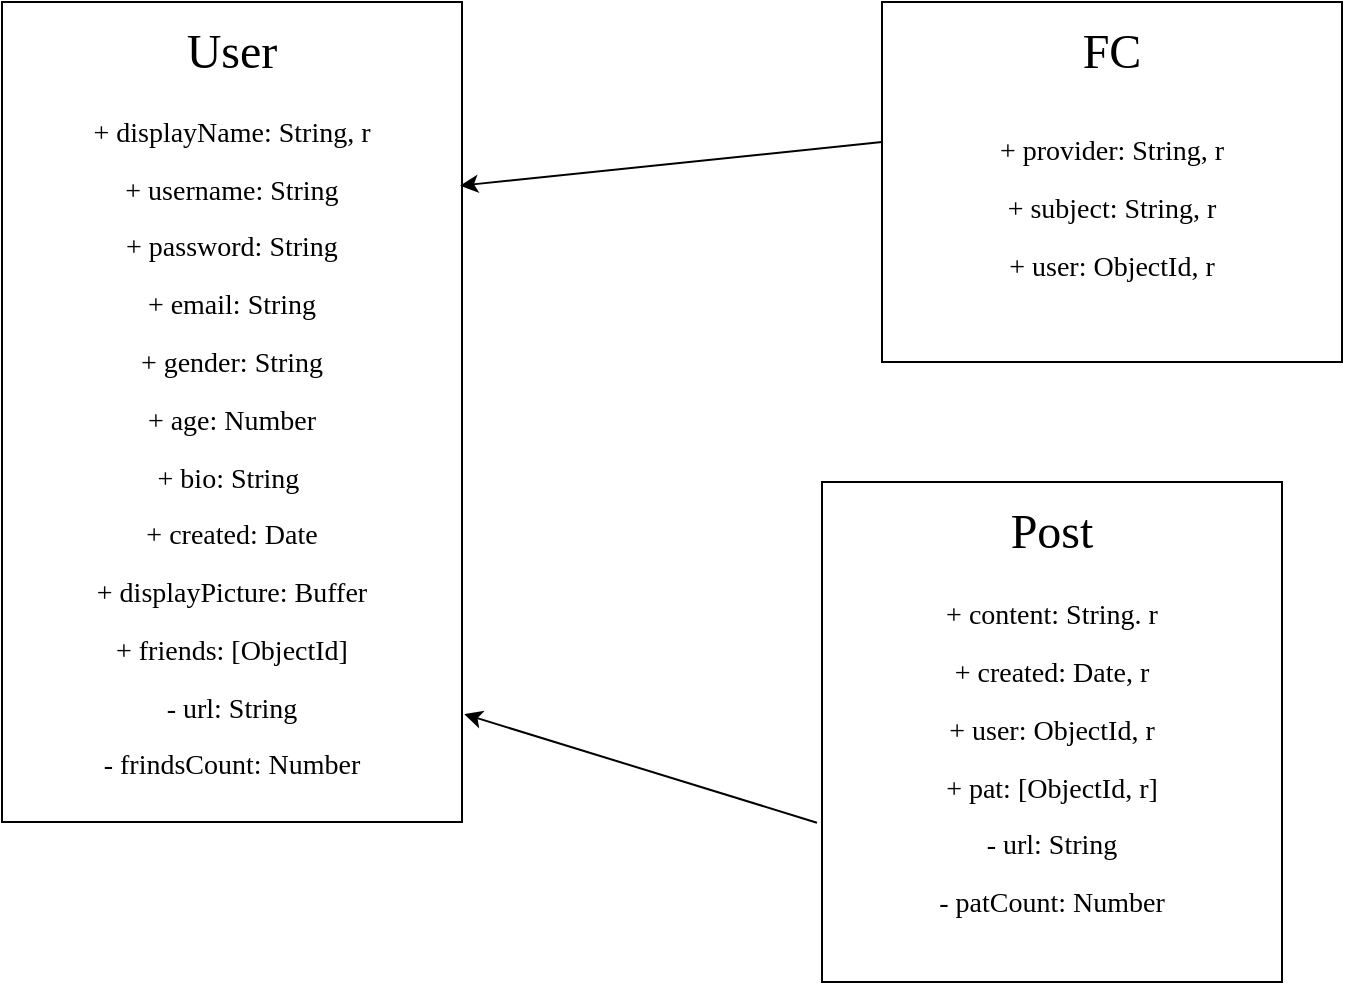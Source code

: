 <mxfile>
    <diagram id="IA_H-5P3ou0yhJMq447n" name="Page-1">
        <mxGraphModel dx="573" dy="531" grid="1" gridSize="10" guides="1" tooltips="1" connect="1" arrows="1" fold="1" page="1" pageScale="1" pageWidth="850" pageHeight="1100" math="0" shadow="0">
            <root>
                <mxCell id="0"/>
                <mxCell id="1" parent="0"/>
                <mxCell id="2" value="" style="whiteSpace=wrap;html=1;" parent="1" vertex="1">
                    <mxGeometry x="80" y="40" width="230" height="410" as="geometry"/>
                </mxCell>
                <mxCell id="3" value="&lt;font face=&quot;Verdana&quot; style=&quot;font-size: 24px;&quot;&gt;User&lt;/font&gt;" style="text;strokeColor=none;align=center;fillColor=none;html=1;verticalAlign=middle;whiteSpace=wrap;rounded=0;" parent="1" vertex="1">
                    <mxGeometry x="165" y="50" width="60" height="30" as="geometry"/>
                </mxCell>
                <mxCell id="4" value="&lt;font style=&quot;font-size: 14px;&quot;&gt;+ displayName: String, r&lt;br&gt;+ username: String&lt;br&gt;+ password: String&lt;br&gt;+ email: String&lt;br&gt;+ gender: String&lt;br&gt;+ age: Number&lt;br&gt;+ bio: String&amp;nbsp;&lt;br&gt;+ created: Date&lt;br&gt;+ displayPicture: Buffer&lt;br&gt;+ friends: [ObjectId]&lt;br&gt;- url: String&lt;br&gt;- frindsCount: Number&lt;br&gt;&lt;/font&gt;" style="text;strokeColor=none;align=center;fillColor=none;html=1;verticalAlign=middle;whiteSpace=wrap;rounded=0;fontFamily=Verdana;fontSize=24;" parent="1" vertex="1">
                    <mxGeometry x="80" y="80" width="230" height="360" as="geometry"/>
                </mxCell>
                <mxCell id="5" value="" style="whiteSpace=wrap;html=1;" parent="1" vertex="1">
                    <mxGeometry x="520" y="40" width="230" height="180" as="geometry"/>
                </mxCell>
                <mxCell id="6" value="&lt;font face=&quot;Verdana&quot; style=&quot;font-size: 24px;&quot;&gt;FC&lt;/font&gt;" style="text;strokeColor=none;align=center;fillColor=none;html=1;verticalAlign=middle;whiteSpace=wrap;rounded=0;" parent="1" vertex="1">
                    <mxGeometry x="605" y="50" width="60" height="30" as="geometry"/>
                </mxCell>
                <mxCell id="7" value="&lt;font style=&quot;font-size: 14px;&quot;&gt;+ provider: String, r&lt;br&gt;+ subject: String, r&lt;br&gt;+ user: ObjectId, r&lt;br&gt;&lt;/font&gt;" style="text;strokeColor=none;align=center;fillColor=none;html=1;verticalAlign=middle;whiteSpace=wrap;rounded=0;fontFamily=Verdana;fontSize=24;" parent="1" vertex="1">
                    <mxGeometry x="520" y="80" width="230" height="120" as="geometry"/>
                </mxCell>
                <mxCell id="9" value="" style="edgeStyle=none;orthogonalLoop=1;jettySize=auto;html=1;fontFamily=Verdana;fontSize=14;entryX=0.996;entryY=0.144;entryDx=0;entryDy=0;entryPerimeter=0;" parent="1" target="4" edge="1">
                    <mxGeometry width="80" relative="1" as="geometry">
                        <mxPoint x="520" y="110" as="sourcePoint"/>
                        <mxPoint x="360" y="150" as="targetPoint"/>
                        <Array as="points"/>
                    </mxGeometry>
                </mxCell>
                <mxCell id="10" value="" style="whiteSpace=wrap;html=1;" parent="1" vertex="1">
                    <mxGeometry x="490" y="280" width="230" height="250" as="geometry"/>
                </mxCell>
                <mxCell id="11" value="&lt;font face=&quot;Verdana&quot; style=&quot;font-size: 24px;&quot;&gt;Post&lt;/font&gt;" style="text;strokeColor=none;align=center;fillColor=none;html=1;verticalAlign=middle;whiteSpace=wrap;rounded=0;" parent="1" vertex="1">
                    <mxGeometry x="575" y="290" width="60" height="30" as="geometry"/>
                </mxCell>
                <mxCell id="12" value="&lt;font style=&quot;font-size: 14px;&quot;&gt;+ content: String. r&lt;br&gt;+ created: Date, r&lt;br&gt;+ user: ObjectId, r&lt;br&gt;+ pat: [ObjectId, r]&lt;br&gt;- url: String&lt;br&gt;- patCount: Number&lt;br&gt;&lt;/font&gt;" style="text;strokeColor=none;align=center;fillColor=none;html=1;verticalAlign=middle;whiteSpace=wrap;rounded=0;fontFamily=Verdana;fontSize=24;" parent="1" vertex="1">
                    <mxGeometry x="490" y="320" width="230" height="190" as="geometry"/>
                </mxCell>
                <mxCell id="13" value="" style="edgeStyle=none;orthogonalLoop=1;jettySize=auto;html=1;fontFamily=Verdana;fontSize=14;entryX=1.005;entryY=0.878;entryDx=0;entryDy=0;entryPerimeter=0;exitX=-0.011;exitY=0.686;exitDx=0;exitDy=0;exitPerimeter=0;" parent="1" source="12" target="4" edge="1">
                    <mxGeometry width="80" relative="1" as="geometry">
                        <mxPoint x="520" y="428.16" as="sourcePoint"/>
                        <mxPoint x="309.08" y="450.0" as="targetPoint"/>
                        <Array as="points"/>
                    </mxGeometry>
                </mxCell>
            </root>
        </mxGraphModel>
    </diagram>
</mxfile>